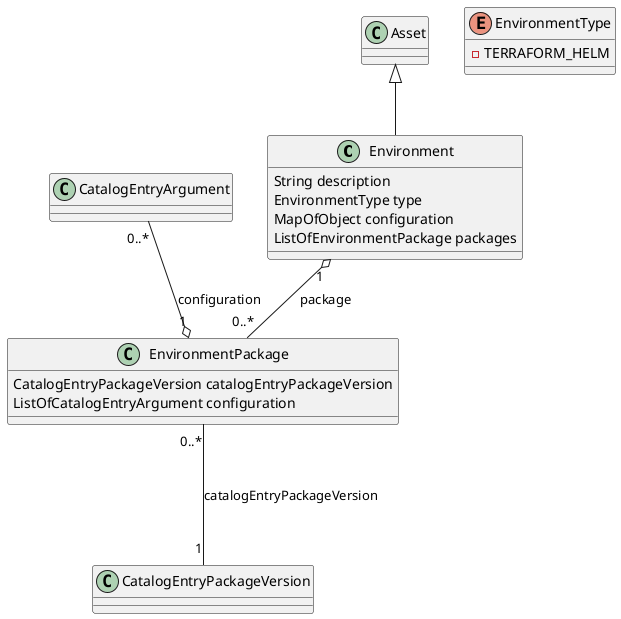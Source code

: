 @startuml


class Environment {
    String description
    EnvironmentType type
    MapOfObject configuration
    ListOfEnvironmentPackage packages
}
Asset <|-- Environment

Environment  "1" o-- "0..*" EnvironmentPackage : package
class EnvironmentPackage {
    CatalogEntryPackageVersion catalogEntryPackageVersion
    ListOfCatalogEntryArgument configuration
}

enum EnvironmentType {
    - TERRAFORM_HELM
}

EnvironmentPackage  "0..*" --- "1" CatalogEntryPackageVersion : catalogEntryPackageVersion
CatalogEntryArgument  "0..*" --o "1" EnvironmentPackage : configuration

@enduml
